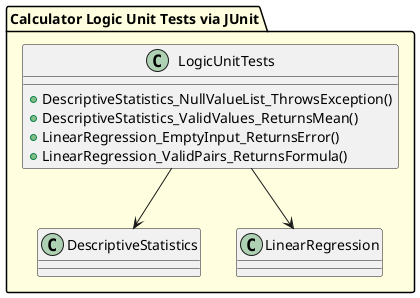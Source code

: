 @startuml
allowmixing
package "Calculator Logic Unit Tests via JUnit" #lightyellow {
    class LogicUnitTests {
        + DescriptiveStatistics_NullValueList_ThrowsException()
        + DescriptiveStatistics_ValidValues_ReturnsMean()
        + LinearRegression_EmptyInput_ReturnsError()
        + LinearRegression_ValidPairs_ReturnsFormula()
    }

    LogicUnitTests --> DescriptiveStatistics
    LogicUnitTests --> LinearRegression
}
@enduml
